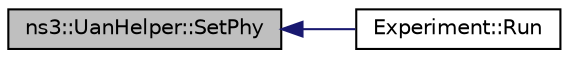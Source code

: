 digraph "ns3::UanHelper::SetPhy"
{
  edge [fontname="Helvetica",fontsize="10",labelfontname="Helvetica",labelfontsize="10"];
  node [fontname="Helvetica",fontsize="10",shape=record];
  rankdir="LR";
  Node1 [label="ns3::UanHelper::SetPhy",height=0.2,width=0.4,color="black", fillcolor="grey75", style="filled", fontcolor="black"];
  Node1 -> Node2 [dir="back",color="midnightblue",fontsize="10",style="solid"];
  Node2 [label="Experiment::Run",height=0.2,width=0.4,color="black", fillcolor="white", style="filled",URL="$d8/d06/classExperiment.html#af6dfe488630fe9cb82dc290d84846f82"];
}
